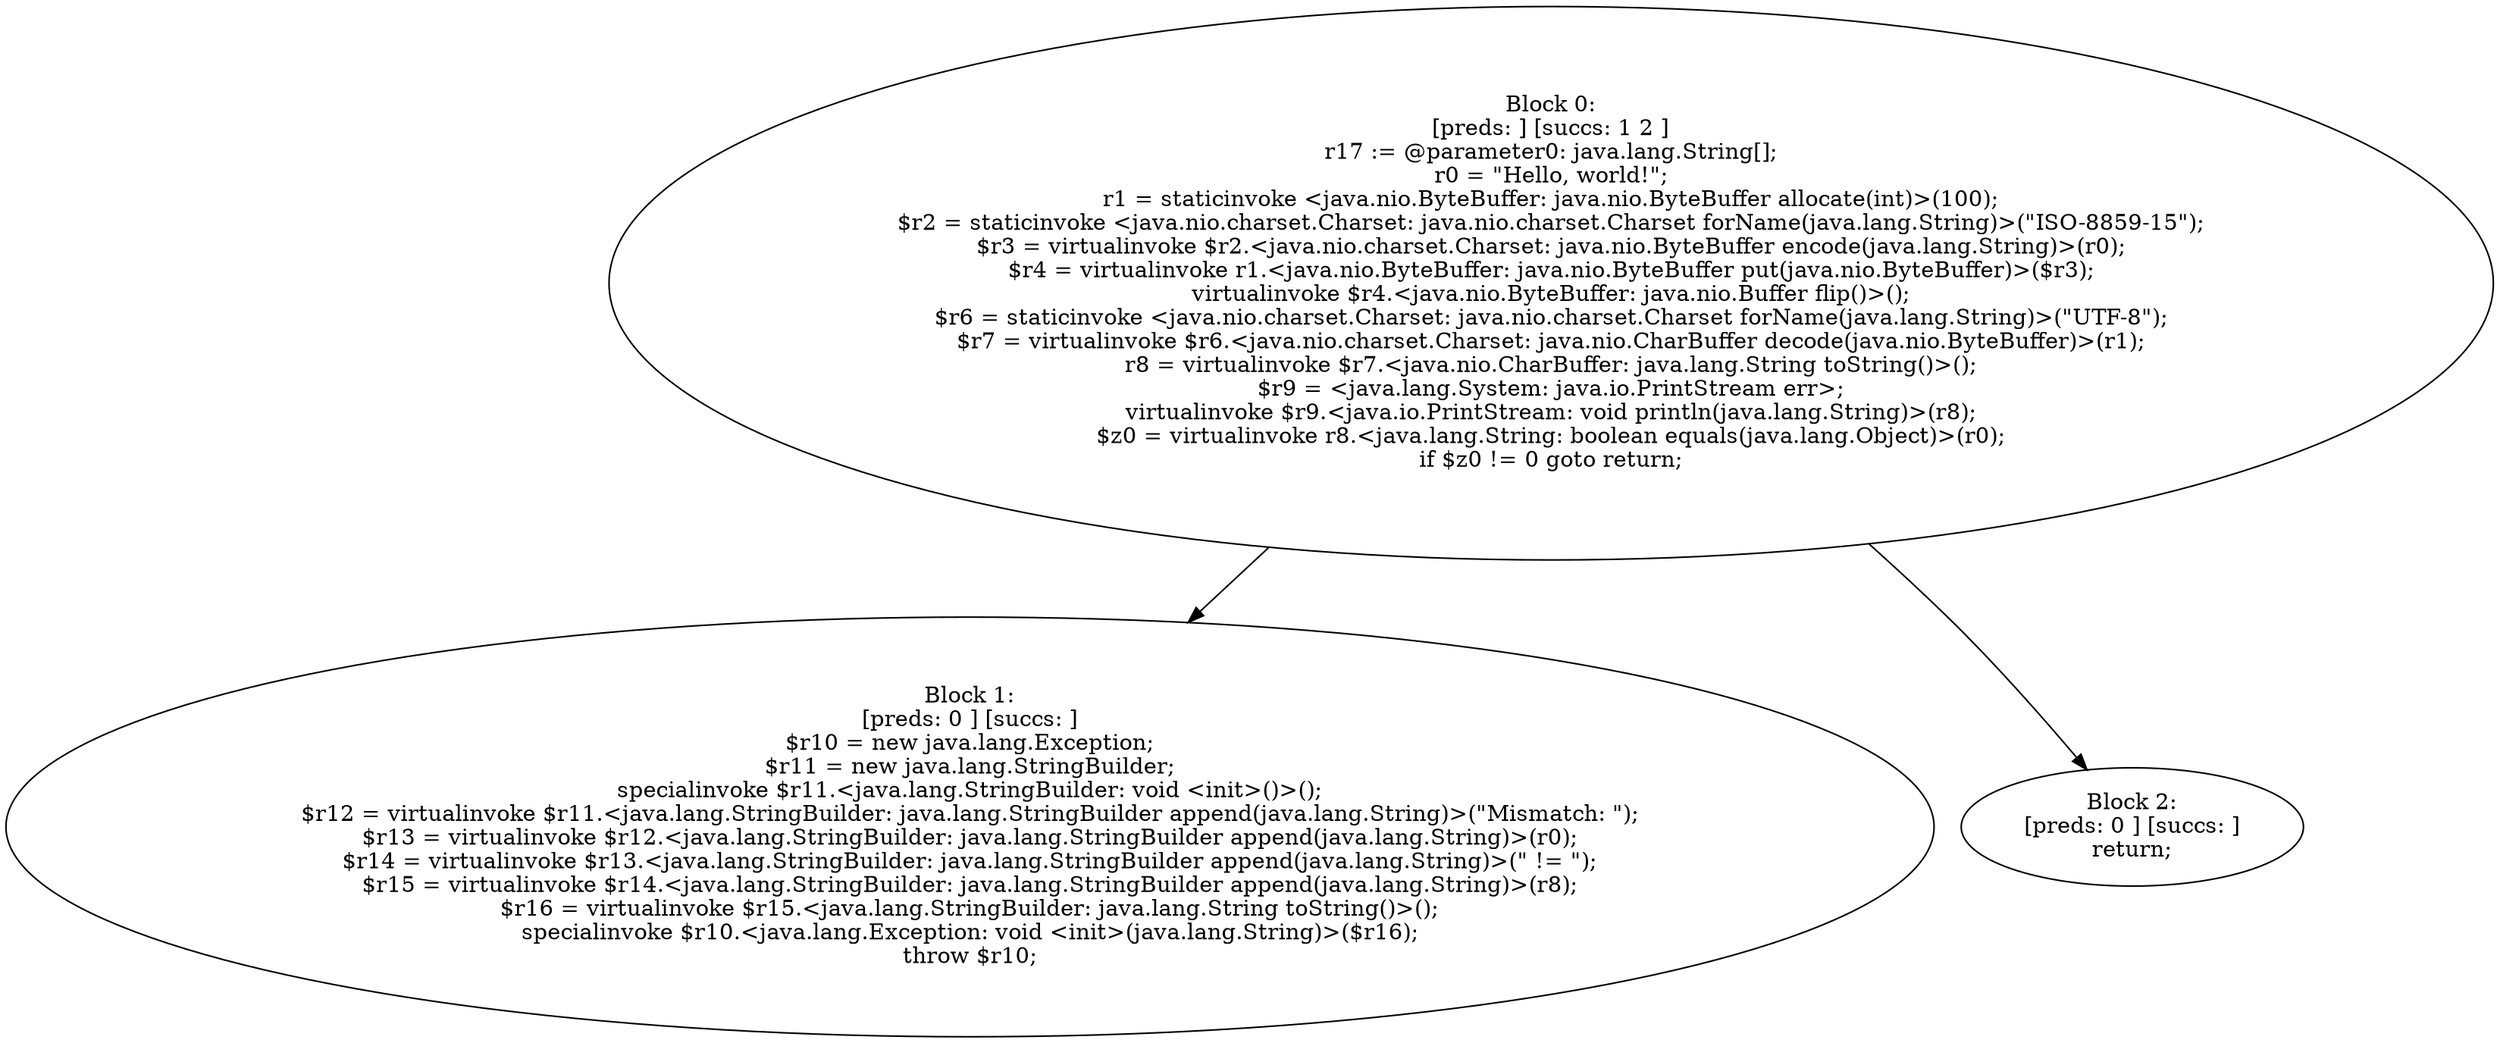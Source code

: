 digraph "unitGraph" {
    "Block 0:
[preds: ] [succs: 1 2 ]
r17 := @parameter0: java.lang.String[];
r0 = \"Hello, world!\";
r1 = staticinvoke <java.nio.ByteBuffer: java.nio.ByteBuffer allocate(int)>(100);
$r2 = staticinvoke <java.nio.charset.Charset: java.nio.charset.Charset forName(java.lang.String)>(\"ISO-8859-15\");
$r3 = virtualinvoke $r2.<java.nio.charset.Charset: java.nio.ByteBuffer encode(java.lang.String)>(r0);
$r4 = virtualinvoke r1.<java.nio.ByteBuffer: java.nio.ByteBuffer put(java.nio.ByteBuffer)>($r3);
virtualinvoke $r4.<java.nio.ByteBuffer: java.nio.Buffer flip()>();
$r6 = staticinvoke <java.nio.charset.Charset: java.nio.charset.Charset forName(java.lang.String)>(\"UTF-8\");
$r7 = virtualinvoke $r6.<java.nio.charset.Charset: java.nio.CharBuffer decode(java.nio.ByteBuffer)>(r1);
r8 = virtualinvoke $r7.<java.nio.CharBuffer: java.lang.String toString()>();
$r9 = <java.lang.System: java.io.PrintStream err>;
virtualinvoke $r9.<java.io.PrintStream: void println(java.lang.String)>(r8);
$z0 = virtualinvoke r8.<java.lang.String: boolean equals(java.lang.Object)>(r0);
if $z0 != 0 goto return;
"
    "Block 1:
[preds: 0 ] [succs: ]
$r10 = new java.lang.Exception;
$r11 = new java.lang.StringBuilder;
specialinvoke $r11.<java.lang.StringBuilder: void <init>()>();
$r12 = virtualinvoke $r11.<java.lang.StringBuilder: java.lang.StringBuilder append(java.lang.String)>(\"Mismatch: \");
$r13 = virtualinvoke $r12.<java.lang.StringBuilder: java.lang.StringBuilder append(java.lang.String)>(r0);
$r14 = virtualinvoke $r13.<java.lang.StringBuilder: java.lang.StringBuilder append(java.lang.String)>(\" != \");
$r15 = virtualinvoke $r14.<java.lang.StringBuilder: java.lang.StringBuilder append(java.lang.String)>(r8);
$r16 = virtualinvoke $r15.<java.lang.StringBuilder: java.lang.String toString()>();
specialinvoke $r10.<java.lang.Exception: void <init>(java.lang.String)>($r16);
throw $r10;
"
    "Block 2:
[preds: 0 ] [succs: ]
return;
"
    "Block 0:
[preds: ] [succs: 1 2 ]
r17 := @parameter0: java.lang.String[];
r0 = \"Hello, world!\";
r1 = staticinvoke <java.nio.ByteBuffer: java.nio.ByteBuffer allocate(int)>(100);
$r2 = staticinvoke <java.nio.charset.Charset: java.nio.charset.Charset forName(java.lang.String)>(\"ISO-8859-15\");
$r3 = virtualinvoke $r2.<java.nio.charset.Charset: java.nio.ByteBuffer encode(java.lang.String)>(r0);
$r4 = virtualinvoke r1.<java.nio.ByteBuffer: java.nio.ByteBuffer put(java.nio.ByteBuffer)>($r3);
virtualinvoke $r4.<java.nio.ByteBuffer: java.nio.Buffer flip()>();
$r6 = staticinvoke <java.nio.charset.Charset: java.nio.charset.Charset forName(java.lang.String)>(\"UTF-8\");
$r7 = virtualinvoke $r6.<java.nio.charset.Charset: java.nio.CharBuffer decode(java.nio.ByteBuffer)>(r1);
r8 = virtualinvoke $r7.<java.nio.CharBuffer: java.lang.String toString()>();
$r9 = <java.lang.System: java.io.PrintStream err>;
virtualinvoke $r9.<java.io.PrintStream: void println(java.lang.String)>(r8);
$z0 = virtualinvoke r8.<java.lang.String: boolean equals(java.lang.Object)>(r0);
if $z0 != 0 goto return;
"->"Block 1:
[preds: 0 ] [succs: ]
$r10 = new java.lang.Exception;
$r11 = new java.lang.StringBuilder;
specialinvoke $r11.<java.lang.StringBuilder: void <init>()>();
$r12 = virtualinvoke $r11.<java.lang.StringBuilder: java.lang.StringBuilder append(java.lang.String)>(\"Mismatch: \");
$r13 = virtualinvoke $r12.<java.lang.StringBuilder: java.lang.StringBuilder append(java.lang.String)>(r0);
$r14 = virtualinvoke $r13.<java.lang.StringBuilder: java.lang.StringBuilder append(java.lang.String)>(\" != \");
$r15 = virtualinvoke $r14.<java.lang.StringBuilder: java.lang.StringBuilder append(java.lang.String)>(r8);
$r16 = virtualinvoke $r15.<java.lang.StringBuilder: java.lang.String toString()>();
specialinvoke $r10.<java.lang.Exception: void <init>(java.lang.String)>($r16);
throw $r10;
";
    "Block 0:
[preds: ] [succs: 1 2 ]
r17 := @parameter0: java.lang.String[];
r0 = \"Hello, world!\";
r1 = staticinvoke <java.nio.ByteBuffer: java.nio.ByteBuffer allocate(int)>(100);
$r2 = staticinvoke <java.nio.charset.Charset: java.nio.charset.Charset forName(java.lang.String)>(\"ISO-8859-15\");
$r3 = virtualinvoke $r2.<java.nio.charset.Charset: java.nio.ByteBuffer encode(java.lang.String)>(r0);
$r4 = virtualinvoke r1.<java.nio.ByteBuffer: java.nio.ByteBuffer put(java.nio.ByteBuffer)>($r3);
virtualinvoke $r4.<java.nio.ByteBuffer: java.nio.Buffer flip()>();
$r6 = staticinvoke <java.nio.charset.Charset: java.nio.charset.Charset forName(java.lang.String)>(\"UTF-8\");
$r7 = virtualinvoke $r6.<java.nio.charset.Charset: java.nio.CharBuffer decode(java.nio.ByteBuffer)>(r1);
r8 = virtualinvoke $r7.<java.nio.CharBuffer: java.lang.String toString()>();
$r9 = <java.lang.System: java.io.PrintStream err>;
virtualinvoke $r9.<java.io.PrintStream: void println(java.lang.String)>(r8);
$z0 = virtualinvoke r8.<java.lang.String: boolean equals(java.lang.Object)>(r0);
if $z0 != 0 goto return;
"->"Block 2:
[preds: 0 ] [succs: ]
return;
";
}
